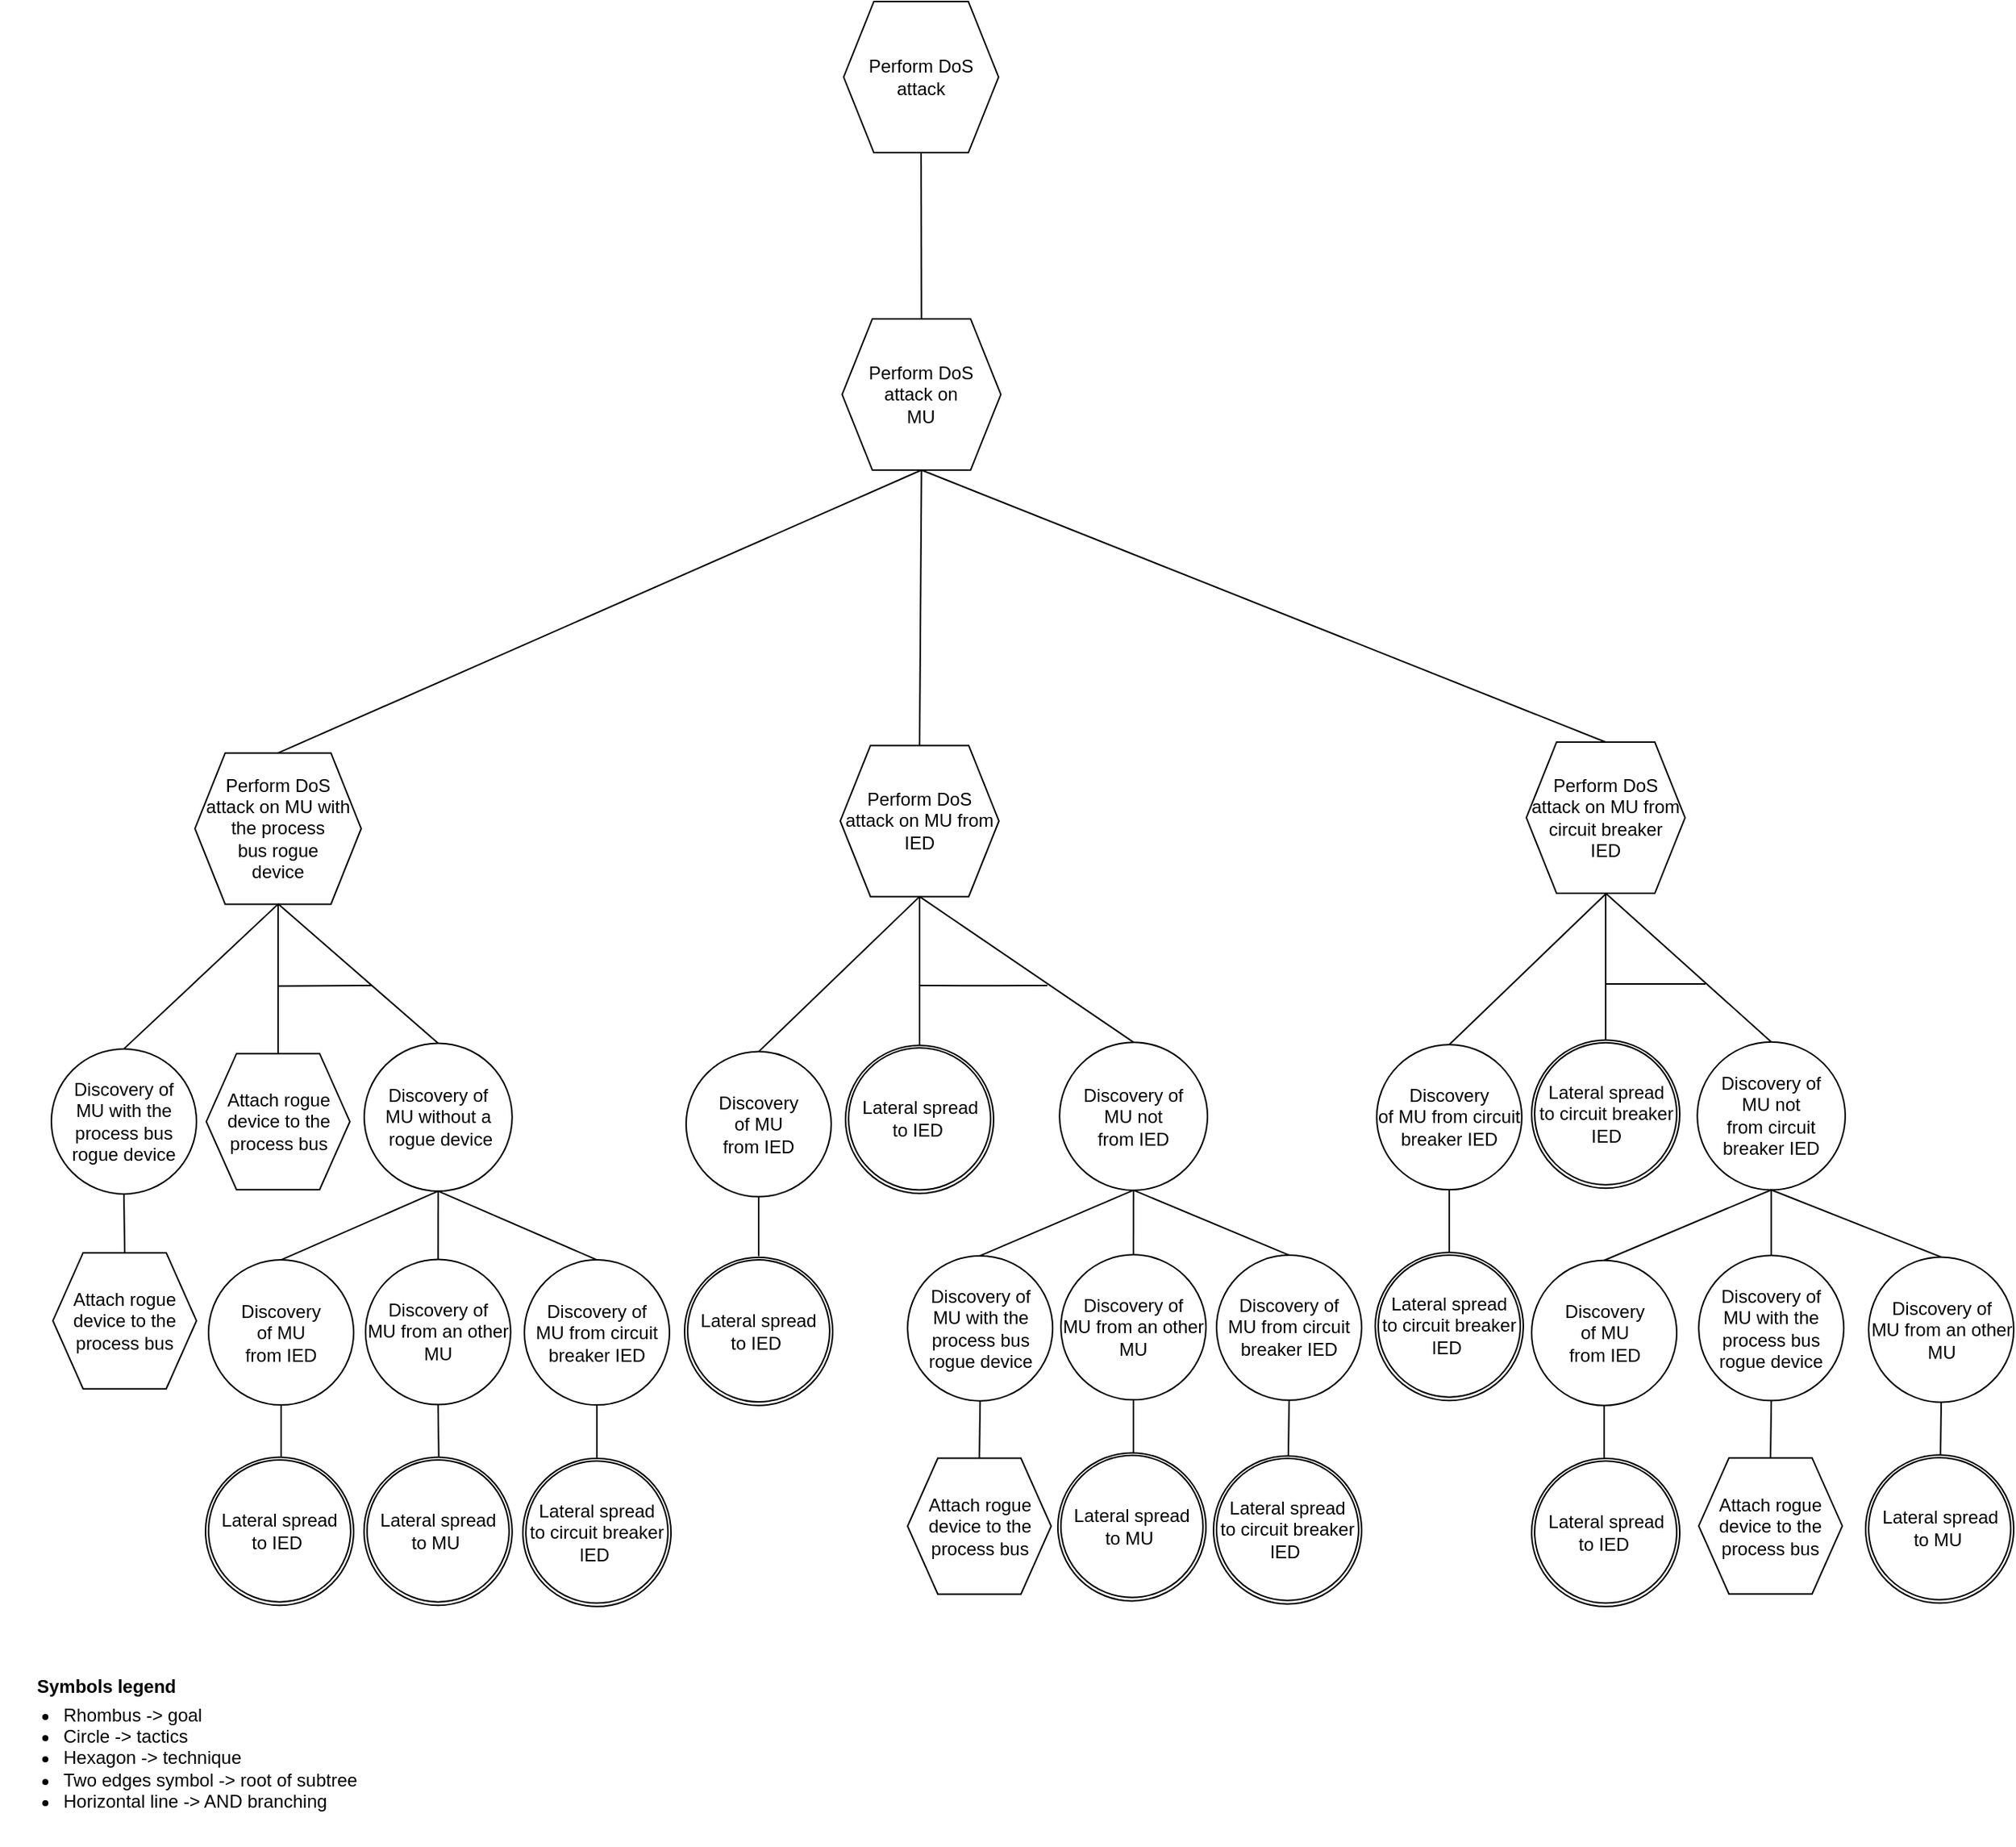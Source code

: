 <mxfile version="16.1.2" type="device"><diagram id="xbHYeiGO_CIbIeRIyyaW" name="Page-1"><mxGraphModel dx="3122" dy="905" grid="1" gridSize="10" guides="1" tooltips="1" connect="1" arrows="1" fold="1" page="1" pageScale="1" pageWidth="850" pageHeight="1100" math="0" shadow="0"><root><mxCell id="0"/><mxCell id="1" parent="0"/><mxCell id="sCToZuNMgWmZPL3xqHvZ-8" value="Perform DoS attack" style="shape=hexagon;perimeter=hexagonPerimeter2;whiteSpace=wrap;html=1;fixedSize=1;" parent="1" vertex="1"><mxGeometry x="-314.75" y="30" width="102.5" height="100" as="geometry"/></mxCell><mxCell id="ygYgMc5aqZ92e0gRyeAC-1" value="&lt;font style=&quot;font-size: 12px&quot;&gt;Symbols legend&lt;/font&gt;" style="text;strokeColor=none;fillColor=none;html=1;fontSize=24;fontStyle=1;verticalAlign=middle;align=center;" parent="1" vertex="1"><mxGeometry x="-853" y="1121.05" width="100" height="40" as="geometry"/></mxCell><mxCell id="ygYgMc5aqZ92e0gRyeAC-2" value="&lt;ul&gt;&lt;li&gt;&lt;span&gt;Rhombus -&amp;gt; goal&lt;/span&gt;&lt;/li&gt;&lt;li&gt;&lt;span&gt;Circle -&amp;gt; tactics&lt;/span&gt;&lt;br&gt;&lt;/li&gt;&lt;li&gt;Hexagon -&amp;gt; technique&lt;/li&gt;&lt;li&gt;Two edges symbol -&amp;gt; root of subtree&lt;/li&gt;&lt;li&gt;Horizontal line -&amp;gt; AND branching&lt;/li&gt;&lt;/ul&gt;" style="text;strokeColor=none;fillColor=none;html=1;whiteSpace=wrap;verticalAlign=middle;overflow=hidden;fontSize=12;" parent="1" vertex="1"><mxGeometry x="-873" y="1134.86" width="256" height="115.14" as="geometry"/></mxCell><mxCell id="p-Lv9eZyb4X6R8hbqvUL-1" value="Perform DoS attack on&lt;br&gt;MU" style="shape=hexagon;perimeter=hexagonPerimeter2;whiteSpace=wrap;html=1;fixedSize=1;" parent="1" vertex="1"><mxGeometry x="-315.75" y="240" width="105" height="100" as="geometry"/></mxCell><mxCell id="p-Lv9eZyb4X6R8hbqvUL-7" value="" style="endArrow=none;html=1;rounded=0;exitX=0.5;exitY=0;exitDx=0;exitDy=0;entryX=0.5;entryY=1;entryDx=0;entryDy=0;" parent="1" source="p-Lv9eZyb4X6R8hbqvUL-1" target="sCToZuNMgWmZPL3xqHvZ-8" edge="1"><mxGeometry width="50" height="50" relative="1" as="geometry"><mxPoint x="-737.75" y="317" as="sourcePoint"/><mxPoint x="-803.75" y="206" as="targetPoint"/></mxGeometry></mxCell><mxCell id="t3ru-S34E1jJ0H-FKmTf-15" value="Perform DoS &lt;br&gt;attack on MU&amp;nbsp;with the process &lt;br&gt;bus rogue &lt;br&gt;device" style="shape=hexagon;perimeter=hexagonPerimeter2;whiteSpace=wrap;html=1;fixedSize=1;" parent="1" vertex="1"><mxGeometry x="-744" y="527.19" width="110" height="100" as="geometry"/></mxCell><mxCell id="t3ru-S34E1jJ0H-FKmTf-19" value="" style="endArrow=none;html=1;rounded=0;entryX=0.5;entryY=1;entryDx=0;entryDy=0;exitX=0.5;exitY=0;exitDx=0;exitDy=0;" parent="1" source="t3ru-S34E1jJ0H-FKmTf-15" target="p-Lv9eZyb4X6R8hbqvUL-1" edge="1"><mxGeometry width="50" height="50" relative="1" as="geometry"><mxPoint x="-849.012" y="348.87" as="sourcePoint"/><mxPoint x="-848.5" y="396.12" as="targetPoint"/></mxGeometry></mxCell><mxCell id="RoVYKLlyTTidvF5OwlH4-60" value="" style="endArrow=none;html=1;rounded=0;exitX=0.5;exitY=0;exitDx=0;exitDy=0;entryX=0.5;entryY=1;entryDx=0;entryDy=0;" parent="1" source="n_RbqLZTC6wVmw3-5w3D-358" target="p-Lv9eZyb4X6R8hbqvUL-1" edge="1"><mxGeometry width="50" height="50" relative="1" as="geometry"><mxPoint x="-368.5" y="373.12" as="sourcePoint"/><mxPoint x="-535" y="330.62" as="targetPoint"/></mxGeometry></mxCell><mxCell id="n_RbqLZTC6wVmw3-5w3D-355" value="" style="endArrow=none;html=1;rounded=0;entryX=0.5;entryY=0;entryDx=0;entryDy=0;exitX=0.5;exitY=1;exitDx=0;exitDy=0;" parent="1" source="n_RbqLZTC6wVmw3-5w3D-358" target="n_RbqLZTC6wVmw3-5w3D-357" edge="1"><mxGeometry width="50" height="50" relative="1" as="geometry"><mxPoint x="-340" y="640.6" as="sourcePoint"/><mxPoint x="-596.75" y="607.1" as="targetPoint"/><Array as="points"/></mxGeometry></mxCell><mxCell id="n_RbqLZTC6wVmw3-5w3D-356" value="" style="endArrow=none;html=1;rounded=0;exitX=0.5;exitY=1;exitDx=0;exitDy=0;entryX=0.5;entryY=0;entryDx=0;entryDy=0;" parent="1" source="n_RbqLZTC6wVmw3-5w3D-357" edge="1"><mxGeometry width="50" height="50" relative="1" as="geometry"><mxPoint x="-471" y="571.77" as="sourcePoint"/><mxPoint x="-371" y="860.18" as="targetPoint"/></mxGeometry></mxCell><mxCell id="n_RbqLZTC6wVmw3-5w3D-357" value="Discovery&lt;br&gt;of MU&lt;br&gt;from IED" style="ellipse;whiteSpace=wrap;html=1;aspect=fixed;" parent="1" vertex="1"><mxGeometry x="-419" y="724.81" width="96" height="96" as="geometry"/></mxCell><mxCell id="n_RbqLZTC6wVmw3-5w3D-358" value="Perform DoS attack on MU from IED" style="shape=hexagon;perimeter=hexagonPerimeter2;whiteSpace=wrap;html=1;fixedSize=1;" parent="1" vertex="1"><mxGeometry x="-317" y="522.2" width="105" height="100" as="geometry"/></mxCell><mxCell id="n_RbqLZTC6wVmw3-5w3D-365" value="" style="endArrow=none;html=1;rounded=0;entryX=0.5;entryY=0;entryDx=0;entryDy=0;exitX=0.5;exitY=1;exitDx=0;exitDy=0;" parent="1" source="n_RbqLZTC6wVmw3-5w3D-358" target="NwzkZoaxAXHZhDajOLDD-3" edge="1"><mxGeometry width="50" height="50" relative="1" as="geometry"><mxPoint x="-281.5" y="622.2" as="sourcePoint"/><mxPoint x="-281.5" y="722.53" as="targetPoint"/></mxGeometry></mxCell><mxCell id="n_RbqLZTC6wVmw3-5w3D-366" value="" style="endArrow=none;html=1;rounded=0;exitX=0.5;exitY=1;exitDx=0;exitDy=0;entryX=0.5;entryY=0;entryDx=0;entryDy=0;" parent="1" source="n_RbqLZTC6wVmw3-5w3D-358" target="n_RbqLZTC6wVmw3-5w3D-371" edge="1"><mxGeometry width="50" height="50" relative="1" as="geometry"><mxPoint x="-281.5" y="622.2" as="sourcePoint"/><mxPoint x="-59.5" y="716.65" as="targetPoint"/></mxGeometry></mxCell><mxCell id="n_RbqLZTC6wVmw3-5w3D-370" value="" style="endArrow=none;html=1;rounded=0;" parent="1" edge="1"><mxGeometry width="50" height="50" relative="1" as="geometry"><mxPoint x="-264" y="681" as="sourcePoint"/><mxPoint x="-180" y="681" as="targetPoint"/><Array as="points"><mxPoint x="-213" y="681.17"/></Array></mxGeometry></mxCell><mxCell id="n_RbqLZTC6wVmw3-5w3D-371" value="Discovery of&lt;br&gt;MU not &lt;br&gt;from IED" style="ellipse;whiteSpace=wrap;html=1;aspect=fixed;" parent="1" vertex="1"><mxGeometry x="-171.88" y="718.59" width="97.88" height="97.88" as="geometry"/></mxCell><mxCell id="n_RbqLZTC6wVmw3-5w3D-373" value="Attach rogue device to the process bus" style="shape=hexagon;perimeter=hexagonPerimeter2;whiteSpace=wrap;html=1;fixedSize=1;" parent="1" vertex="1"><mxGeometry x="-838" y="857.85" width="95" height="90" as="geometry"/></mxCell><mxCell id="n_RbqLZTC6wVmw3-5w3D-374" value="" style="endArrow=none;html=1;rounded=0;entryX=0.5;entryY=0;entryDx=0;entryDy=0;exitX=0.5;exitY=1;exitDx=0;exitDy=0;" parent="1" source="t3ru-S34E1jJ0H-FKmTf-15" target="n_RbqLZTC6wVmw3-5w3D-375" edge="1"><mxGeometry width="50" height="50" relative="1" as="geometry"><mxPoint x="-711.5" y="635.17" as="sourcePoint"/><mxPoint x="-604.63" y="634.32" as="targetPoint"/></mxGeometry></mxCell><mxCell id="n_RbqLZTC6wVmw3-5w3D-375" value="Discovery of MU&amp;nbsp;with the process bus rogue device" style="ellipse;whiteSpace=wrap;html=1;aspect=fixed;" parent="1" vertex="1"><mxGeometry x="-839" y="722.94" width="96" height="96" as="geometry"/></mxCell><mxCell id="n_RbqLZTC6wVmw3-5w3D-376" value="" style="endArrow=none;html=1;rounded=0;entryX=0.5;entryY=0;entryDx=0;entryDy=0;exitX=0.5;exitY=1;exitDx=0;exitDy=0;" parent="1" source="n_RbqLZTC6wVmw3-5w3D-375" target="n_RbqLZTC6wVmw3-5w3D-373" edge="1"><mxGeometry width="50" height="50" relative="1" as="geometry"><mxPoint x="-828.75" y="762.01" as="sourcePoint"/><mxPoint x="-791.25" y="791.01" as="targetPoint"/></mxGeometry></mxCell><mxCell id="n_RbqLZTC6wVmw3-5w3D-377" value="Attach rogue device to the process bus" style="shape=hexagon;perimeter=hexagonPerimeter2;whiteSpace=wrap;html=1;fixedSize=1;" parent="1" vertex="1"><mxGeometry x="-736.5" y="726.07" width="95" height="90" as="geometry"/></mxCell><mxCell id="n_RbqLZTC6wVmw3-5w3D-378" value="" style="endArrow=none;html=1;rounded=0;entryX=0.5;entryY=0;entryDx=0;entryDy=0;" parent="1" source="t3ru-S34E1jJ0H-FKmTf-15" target="n_RbqLZTC6wVmw3-5w3D-377" edge="1"><mxGeometry width="50" height="50" relative="1" as="geometry"><mxPoint x="-711.5" y="635.17" as="sourcePoint"/><mxPoint x="-697.75" y="745.69" as="targetPoint"/></mxGeometry></mxCell><mxCell id="n_RbqLZTC6wVmw3-5w3D-386" value="Discovery of&lt;br&gt;MU without a&lt;br&gt;&amp;nbsp;rogue device" style="ellipse;whiteSpace=wrap;html=1;aspect=fixed;" parent="1" vertex="1"><mxGeometry x="-632" y="719.2" width="97.88" height="97.88" as="geometry"/></mxCell><mxCell id="n_RbqLZTC6wVmw3-5w3D-388" value="" style="endArrow=none;html=1;rounded=0;entryX=0.5;entryY=0;entryDx=0;entryDy=0;" parent="1" target="n_RbqLZTC6wVmw3-5w3D-386" edge="1"><mxGeometry width="50" height="50" relative="1" as="geometry"><mxPoint x="-689" y="627" as="sourcePoint"/><mxPoint x="-533.06" y="838.34" as="targetPoint"/></mxGeometry></mxCell><mxCell id="n_RbqLZTC6wVmw3-5w3D-389" value="" style="endArrow=none;html=1;rounded=0;" parent="1" edge="1"><mxGeometry width="50" height="50" relative="1" as="geometry"><mxPoint x="-689" y="681.38" as="sourcePoint"/><mxPoint x="-627" y="681" as="targetPoint"/></mxGeometry></mxCell><mxCell id="_5xgE_ajlQI05XlSGeUx-1" value="" style="endArrow=none;html=1;rounded=0;exitX=0.5;exitY=0;exitDx=0;exitDy=0;entryX=0.5;entryY=1;entryDx=0;entryDy=0;" parent="1" source="_5xgE_ajlQI05XlSGeUx-2" target="p-Lv9eZyb4X6R8hbqvUL-1" edge="1"><mxGeometry width="50" height="50" relative="1" as="geometry"><mxPoint x="1067.5" y="370.14" as="sourcePoint"/><mxPoint x="110" y="240" as="targetPoint"/></mxGeometry></mxCell><mxCell id="_5xgE_ajlQI05XlSGeUx-2" value="Perform DoS attack on MU&amp;nbsp;from &lt;br&gt;circuit breaker &lt;br&gt;IED" style="shape=hexagon;perimeter=hexagonPerimeter2;whiteSpace=wrap;html=1;fixedSize=1;" parent="1" vertex="1"><mxGeometry x="137" y="520" width="105" height="100" as="geometry"/></mxCell><mxCell id="_5xgE_ajlQI05XlSGeUx-11" value="" style="endArrow=none;html=1;rounded=0;entryX=0.5;entryY=0;entryDx=0;entryDy=0;exitX=0.5;exitY=1;exitDx=0;exitDy=0;" parent="1" target="_5xgE_ajlQI05XlSGeUx-13" edge="1"><mxGeometry width="50" height="50" relative="1" as="geometry"><mxPoint x="190" y="620.0" as="sourcePoint"/><mxPoint x="-252.25" y="564.44" as="targetPoint"/><Array as="points"/></mxGeometry></mxCell><mxCell id="_5xgE_ajlQI05XlSGeUx-12" value="" style="endArrow=none;html=1;rounded=0;exitX=0.5;exitY=1;exitDx=0;exitDy=0;entryX=0.5;entryY=0;entryDx=0;entryDy=0;" parent="1" source="_5xgE_ajlQI05XlSGeUx-13" target="P7sHOSlzQ27y3SSBz2I8-17" edge="1"><mxGeometry width="50" height="50" relative="1" as="geometry"><mxPoint x="-12" y="539.14" as="sourcePoint"/><mxPoint x="47" y="850" as="targetPoint"/></mxGeometry></mxCell><mxCell id="_5xgE_ajlQI05XlSGeUx-13" value="Discovery&lt;br&gt;of MU from&amp;nbsp;circuit breaker IED" style="ellipse;whiteSpace=wrap;html=1;aspect=fixed;" parent="1" vertex="1"><mxGeometry x="38" y="720.14" width="96" height="96" as="geometry"/></mxCell><mxCell id="_5xgE_ajlQI05XlSGeUx-14" value="" style="endArrow=none;html=1;rounded=0;entryX=0.5;entryY=0;entryDx=0;entryDy=0;" parent="1" source="_5xgE_ajlQI05XlSGeUx-2" target="NwzkZoaxAXHZhDajOLDD-4" edge="1"><mxGeometry width="50" height="50" relative="1" as="geometry"><mxPoint x="194" y="630.0" as="sourcePoint"/><mxPoint x="193.5" y="688.64" as="targetPoint"/></mxGeometry></mxCell><mxCell id="_5xgE_ajlQI05XlSGeUx-15" value="" style="endArrow=none;html=1;rounded=0;entryX=0.5;entryY=0;entryDx=0;entryDy=0;exitX=0.5;exitY=1;exitDx=0;exitDy=0;" parent="1" source="_5xgE_ajlQI05XlSGeUx-2" target="_5xgE_ajlQI05XlSGeUx-20" edge="1"><mxGeometry width="50" height="50" relative="1" as="geometry"><mxPoint x="276" y="630" as="sourcePoint"/><mxPoint x="354.5" y="690.42" as="targetPoint"/></mxGeometry></mxCell><mxCell id="_5xgE_ajlQI05XlSGeUx-19" value="" style="endArrow=none;html=1;rounded=0;" parent="1" edge="1"><mxGeometry width="50" height="50" relative="1" as="geometry"><mxPoint x="190" y="680" as="sourcePoint"/><mxPoint x="255.5" y="680" as="targetPoint"/></mxGeometry></mxCell><mxCell id="_5xgE_ajlQI05XlSGeUx-20" value="Discovery of MU&amp;nbsp;not &lt;br&gt;from circuit breaker IED" style="ellipse;whiteSpace=wrap;html=1;aspect=fixed;" parent="1" vertex="1"><mxGeometry x="250.12" y="718.35" width="97.88" height="97.88" as="geometry"/></mxCell><mxCell id="q-_hfNOkdB_0QAVNJAsf-12" value="" style="endArrow=none;html=1;rounded=0;exitX=0.5;exitY=1;exitDx=0;exitDy=0;entryX=0.5;entryY=0;entryDx=0;entryDy=0;" parent="1" source="q-_hfNOkdB_0QAVNJAsf-13" edge="1"><mxGeometry width="50" height="50" relative="1" as="geometry"><mxPoint x="-787" y="706.52" as="sourcePoint"/><mxPoint x="-687" y="994.93" as="targetPoint"/></mxGeometry></mxCell><mxCell id="q-_hfNOkdB_0QAVNJAsf-13" value="Discovery&lt;br&gt;of MU&lt;br&gt;from IED" style="ellipse;whiteSpace=wrap;html=1;aspect=fixed;" parent="1" vertex="1"><mxGeometry x="-735" y="862.56" width="96" height="96" as="geometry"/></mxCell><mxCell id="q-_hfNOkdB_0QAVNJAsf-18" value="" style="endArrow=none;html=1;rounded=0;exitX=0.5;exitY=0;exitDx=0;exitDy=0;entryX=0.5;entryY=1;entryDx=0;entryDy=0;" parent="1" source="q-_hfNOkdB_0QAVNJAsf-13" target="n_RbqLZTC6wVmw3-5w3D-386" edge="1"><mxGeometry width="50" height="50" relative="1" as="geometry"><mxPoint x="-604.5" y="886.02" as="sourcePoint"/><mxPoint x="-608" y="844.99" as="targetPoint"/><Array as="points"/></mxGeometry></mxCell><mxCell id="q-_hfNOkdB_0QAVNJAsf-19" value="Discovery of&lt;br&gt;MU from an other MU" style="ellipse;whiteSpace=wrap;html=1;aspect=fixed;" parent="1" vertex="1"><mxGeometry x="-631.12" y="862.3" width="96" height="96" as="geometry"/></mxCell><mxCell id="q-_hfNOkdB_0QAVNJAsf-20" value="" style="endArrow=none;html=1;rounded=0;entryX=0.5;entryY=0;entryDx=0;entryDy=0;exitX=0.5;exitY=1;exitDx=0;exitDy=0;" parent="1" source="q-_hfNOkdB_0QAVNJAsf-19" edge="1"><mxGeometry width="50" height="50" relative="1" as="geometry"><mxPoint x="-617.99" y="901.37" as="sourcePoint"/><mxPoint x="-582.62" y="996.22" as="targetPoint"/></mxGeometry></mxCell><mxCell id="q-_hfNOkdB_0QAVNJAsf-21" value="" style="endArrow=none;html=1;rounded=0;exitX=0.5;exitY=0;exitDx=0;exitDy=0;entryX=0.5;entryY=1;entryDx=0;entryDy=0;" parent="1" source="q-_hfNOkdB_0QAVNJAsf-19" target="n_RbqLZTC6wVmw3-5w3D-386" edge="1"><mxGeometry width="50" height="50" relative="1" as="geometry"><mxPoint x="-612.62" y="884.43" as="sourcePoint"/><mxPoint x="-584" y="824.99" as="targetPoint"/><Array as="points"/></mxGeometry></mxCell><mxCell id="q-_hfNOkdB_0QAVNJAsf-22" value="Discovery of&lt;br&gt;MU from circuit breaker IED" style="ellipse;whiteSpace=wrap;html=1;aspect=fixed;" parent="1" vertex="1"><mxGeometry x="-526" y="862.56" width="96" height="96" as="geometry"/></mxCell><mxCell id="q-_hfNOkdB_0QAVNJAsf-23" value="" style="endArrow=none;html=1;rounded=0;entryX=0.5;entryY=0;entryDx=0;entryDy=0;exitX=0.5;exitY=1;exitDx=0;exitDy=0;" parent="1" source="q-_hfNOkdB_0QAVNJAsf-22" target="P7sHOSlzQ27y3SSBz2I8-8" edge="1"><mxGeometry width="50" height="50" relative="1" as="geometry"><mxPoint x="-461.0" y="958.56" as="sourcePoint"/><mxPoint x="-461.5" y="996.48" as="targetPoint"/></mxGeometry></mxCell><mxCell id="q-_hfNOkdB_0QAVNJAsf-24" value="" style="endArrow=none;html=1;rounded=0;exitX=0.5;exitY=0;exitDx=0;exitDy=0;entryX=0.5;entryY=1;entryDx=0;entryDy=0;" parent="1" source="q-_hfNOkdB_0QAVNJAsf-22" target="n_RbqLZTC6wVmw3-5w3D-386" edge="1"><mxGeometry width="50" height="50" relative="1" as="geometry"><mxPoint x="-508.5" y="871.89" as="sourcePoint"/><mxPoint x="-508" y="804.99" as="targetPoint"/><Array as="points"/></mxGeometry></mxCell><mxCell id="q-_hfNOkdB_0QAVNJAsf-30" value="Attach rogue device to the process bus" style="shape=hexagon;perimeter=hexagonPerimeter2;whiteSpace=wrap;html=1;fixedSize=1;" parent="1" vertex="1"><mxGeometry x="-272.44" y="993.74" width="95" height="90" as="geometry"/></mxCell><mxCell id="q-_hfNOkdB_0QAVNJAsf-31" value="Discovery of&lt;br&gt;MU with the process bus rogue device" style="ellipse;whiteSpace=wrap;html=1;aspect=fixed;" parent="1" vertex="1"><mxGeometry x="-272.44" y="859.82" width="96" height="96" as="geometry"/></mxCell><mxCell id="q-_hfNOkdB_0QAVNJAsf-32" value="" style="endArrow=none;html=1;rounded=0;entryX=0.5;entryY=0;entryDx=0;entryDy=0;exitX=0.5;exitY=1;exitDx=0;exitDy=0;" parent="1" source="q-_hfNOkdB_0QAVNJAsf-31" target="q-_hfNOkdB_0QAVNJAsf-30" edge="1"><mxGeometry width="50" height="50" relative="1" as="geometry"><mxPoint x="-260.31" y="898.89" as="sourcePoint"/><mxPoint x="-222.81" y="927.89" as="targetPoint"/></mxGeometry></mxCell><mxCell id="q-_hfNOkdB_0QAVNJAsf-33" value="" style="endArrow=none;html=1;rounded=0;exitX=0.5;exitY=0;exitDx=0;exitDy=0;entryX=0.5;entryY=1;entryDx=0;entryDy=0;" parent="1" source="q-_hfNOkdB_0QAVNJAsf-31" target="n_RbqLZTC6wVmw3-5w3D-371" edge="1"><mxGeometry width="50" height="50" relative="1" as="geometry"><mxPoint x="-339.56" y="911.57" as="sourcePoint"/><mxPoint x="-174" y="821.93" as="targetPoint"/><Array as="points"/></mxGeometry></mxCell><mxCell id="q-_hfNOkdB_0QAVNJAsf-35" value="Discovery of&lt;br&gt;MU from an other MU" style="ellipse;whiteSpace=wrap;html=1;aspect=fixed;" parent="1" vertex="1"><mxGeometry x="-171" y="859.16" width="96" height="96" as="geometry"/></mxCell><mxCell id="q-_hfNOkdB_0QAVNJAsf-36" value="" style="endArrow=none;html=1;rounded=0;exitX=0.5;exitY=1;exitDx=0;exitDy=0;entryX=0.5;entryY=0;entryDx=0;entryDy=0;" parent="1" source="q-_hfNOkdB_0QAVNJAsf-35" edge="1"><mxGeometry width="50" height="50" relative="1" as="geometry"><mxPoint x="-157.87" y="898.23" as="sourcePoint"/><mxPoint x="-123" y="991.38" as="targetPoint"/></mxGeometry></mxCell><mxCell id="q-_hfNOkdB_0QAVNJAsf-37" value="" style="endArrow=none;html=1;rounded=0;exitX=0.5;exitY=0;exitDx=0;exitDy=0;entryX=0.5;entryY=1;entryDx=0;entryDy=0;" parent="1" source="q-_hfNOkdB_0QAVNJAsf-35" target="n_RbqLZTC6wVmw3-5w3D-371" edge="1"><mxGeometry width="50" height="50" relative="1" as="geometry"><mxPoint x="-219.56" y="911.57" as="sourcePoint"/><mxPoint x="-190.94" y="842.61" as="targetPoint"/><Array as="points"/></mxGeometry></mxCell><mxCell id="q-_hfNOkdB_0QAVNJAsf-38" value="Discovery of&lt;br&gt;MU from circuit breaker IED" style="ellipse;whiteSpace=wrap;html=1;aspect=fixed;" parent="1" vertex="1"><mxGeometry x="-68" y="859.42" width="96" height="96" as="geometry"/></mxCell><mxCell id="q-_hfNOkdB_0QAVNJAsf-39" value="" style="endArrow=none;html=1;rounded=0;entryX=0.5;entryY=0;entryDx=0;entryDy=0;exitX=0.5;exitY=1;exitDx=0;exitDy=0;" parent="1" source="q-_hfNOkdB_0QAVNJAsf-38" edge="1"><mxGeometry width="50" height="50" relative="1" as="geometry"><mxPoint x="-55.87" y="898.49" as="sourcePoint"/><mxPoint x="-20.5" y="993.34" as="targetPoint"/></mxGeometry></mxCell><mxCell id="q-_hfNOkdB_0QAVNJAsf-40" value="" style="endArrow=none;html=1;rounded=0;exitX=0.5;exitY=0;exitDx=0;exitDy=0;entryX=0.5;entryY=1;entryDx=0;entryDy=0;" parent="1" source="q-_hfNOkdB_0QAVNJAsf-38" target="n_RbqLZTC6wVmw3-5w3D-371" edge="1"><mxGeometry width="50" height="50" relative="1" as="geometry"><mxPoint x="-115.44" y="899.03" as="sourcePoint"/><mxPoint x="-190.94" y="842.61" as="targetPoint"/><Array as="points"/></mxGeometry></mxCell><mxCell id="q-_hfNOkdB_0QAVNJAsf-44" value="" style="endArrow=none;html=1;rounded=0;exitX=0.5;exitY=1;exitDx=0;exitDy=0;entryX=0.5;entryY=0;entryDx=0;entryDy=0;" parent="1" source="q-_hfNOkdB_0QAVNJAsf-45" edge="1"><mxGeometry width="50" height="50" relative="1" as="geometry"><mxPoint x="88.5" y="706.82" as="sourcePoint"/><mxPoint x="188.5" y="995.23" as="targetPoint"/></mxGeometry></mxCell><mxCell id="q-_hfNOkdB_0QAVNJAsf-45" value="Discovery&lt;br&gt;of MU&lt;br&gt;from IED" style="ellipse;whiteSpace=wrap;html=1;aspect=fixed;" parent="1" vertex="1"><mxGeometry x="140.5" y="862.86" width="96" height="96" as="geometry"/></mxCell><mxCell id="q-_hfNOkdB_0QAVNJAsf-46" value="Attach rogue device to the process bus" style="shape=hexagon;perimeter=hexagonPerimeter2;whiteSpace=wrap;html=1;fixedSize=1;" parent="1" vertex="1"><mxGeometry x="251.06" y="993.6" width="95" height="90" as="geometry"/></mxCell><mxCell id="q-_hfNOkdB_0QAVNJAsf-47" value="Discovery of&lt;br&gt;MU with the process bus rogue device" style="ellipse;whiteSpace=wrap;html=1;aspect=fixed;" parent="1" vertex="1"><mxGeometry x="251.06" y="859.68" width="96" height="96" as="geometry"/></mxCell><mxCell id="q-_hfNOkdB_0QAVNJAsf-48" value="" style="endArrow=none;html=1;rounded=0;entryX=0.5;entryY=0;entryDx=0;entryDy=0;exitX=0.5;exitY=1;exitDx=0;exitDy=0;" parent="1" source="q-_hfNOkdB_0QAVNJAsf-47" target="q-_hfNOkdB_0QAVNJAsf-46" edge="1"><mxGeometry width="50" height="50" relative="1" as="geometry"><mxPoint x="263.19" y="898.75" as="sourcePoint"/><mxPoint x="300.69" y="927.75" as="targetPoint"/></mxGeometry></mxCell><mxCell id="q-_hfNOkdB_0QAVNJAsf-49" value="" style="endArrow=none;html=1;rounded=0;exitX=0.5;exitY=0;exitDx=0;exitDy=0;entryX=0.5;entryY=1;entryDx=0;entryDy=0;" parent="1" source="q-_hfNOkdB_0QAVNJAsf-47" target="_5xgE_ajlQI05XlSGeUx-20" edge="1"><mxGeometry width="50" height="50" relative="1" as="geometry"><mxPoint x="205.38" y="885.55" as="sourcePoint"/><mxPoint x="354" y="816.59" as="targetPoint"/><Array as="points"/></mxGeometry></mxCell><mxCell id="q-_hfNOkdB_0QAVNJAsf-50" value="" style="endArrow=none;html=1;rounded=0;exitX=0.5;exitY=0;exitDx=0;exitDy=0;entryX=0.5;entryY=1;entryDx=0;entryDy=0;" parent="1" source="q-_hfNOkdB_0QAVNJAsf-45" target="_5xgE_ajlQI05XlSGeUx-20" edge="1"><mxGeometry width="50" height="50" relative="1" as="geometry"><mxPoint x="325.5" y="887.14" as="sourcePoint"/><mxPoint x="346" y="816.59" as="targetPoint"/><Array as="points"/></mxGeometry></mxCell><mxCell id="q-_hfNOkdB_0QAVNJAsf-51" value="Discovery of&lt;br&gt;MU from an other MU" style="ellipse;whiteSpace=wrap;html=1;aspect=fixed;" parent="1" vertex="1"><mxGeometry x="363.5" y="860.71" width="96" height="96" as="geometry"/></mxCell><mxCell id="q-_hfNOkdB_0QAVNJAsf-52" value="" style="endArrow=none;html=1;rounded=0;entryX=0.5;entryY=0;entryDx=0;entryDy=0;exitX=0.5;exitY=1;exitDx=0;exitDy=0;" parent="1" source="q-_hfNOkdB_0QAVNJAsf-51" edge="1"><mxGeometry width="50" height="50" relative="1" as="geometry"><mxPoint x="375.63" y="899.78" as="sourcePoint"/><mxPoint x="411" y="994.63" as="targetPoint"/></mxGeometry></mxCell><mxCell id="q-_hfNOkdB_0QAVNJAsf-53" value="" style="endArrow=none;html=1;rounded=0;exitX=0.5;exitY=0;exitDx=0;exitDy=0;entryX=0.5;entryY=1;entryDx=0;entryDy=0;" parent="1" source="q-_hfNOkdB_0QAVNJAsf-51" target="_5xgE_ajlQI05XlSGeUx-20" edge="1"><mxGeometry width="50" height="50" relative="1" as="geometry"><mxPoint x="325.38" y="885.55" as="sourcePoint"/><mxPoint x="354" y="816.59" as="targetPoint"/><Array as="points"/></mxGeometry></mxCell><mxCell id="P7sHOSlzQ27y3SSBz2I8-3" value="" style="ellipse;whiteSpace=wrap;html=1;aspect=fixed;" parent="1" vertex="1"><mxGeometry x="-737" y="993.12" width="98" height="98" as="geometry"/></mxCell><mxCell id="P7sHOSlzQ27y3SSBz2I8-4" value="Lateral spread&lt;br&gt;to IED&amp;nbsp;" style="ellipse;whiteSpace=wrap;html=1;aspect=fixed;" parent="1" vertex="1"><mxGeometry x="-735" y="994.82" width="94" height="94" as="geometry"/></mxCell><mxCell id="P7sHOSlzQ27y3SSBz2I8-5" value="" style="ellipse;whiteSpace=wrap;html=1;aspect=fixed;" parent="1" vertex="1"><mxGeometry x="-632.12" y="993.12" width="98" height="98" as="geometry"/></mxCell><mxCell id="P7sHOSlzQ27y3SSBz2I8-6" value="Lateral spread&lt;br&gt;to MU&amp;nbsp;" style="ellipse;whiteSpace=wrap;html=1;aspect=fixed;" parent="1" vertex="1"><mxGeometry x="-630.12" y="994.82" width="94" height="94" as="geometry"/></mxCell><mxCell id="P7sHOSlzQ27y3SSBz2I8-7" value="" style="ellipse;whiteSpace=wrap;html=1;aspect=fixed;" parent="1" vertex="1"><mxGeometry x="-527" y="993.93" width="98" height="98" as="geometry"/></mxCell><mxCell id="P7sHOSlzQ27y3SSBz2I8-8" value="Lateral spread&lt;br&gt;to circuit breaker IED&amp;nbsp;" style="ellipse;whiteSpace=wrap;html=1;aspect=fixed;" parent="1" vertex="1"><mxGeometry x="-525" y="995.63" width="94" height="94" as="geometry"/></mxCell><mxCell id="P7sHOSlzQ27y3SSBz2I8-9" value="" style="ellipse;whiteSpace=wrap;html=1;aspect=fixed;" parent="1" vertex="1"><mxGeometry x="-420" y="860.86" width="98" height="98" as="geometry"/></mxCell><mxCell id="P7sHOSlzQ27y3SSBz2I8-10" value="Lateral spread&lt;br&gt;to IED&amp;nbsp;" style="ellipse;whiteSpace=wrap;html=1;aspect=fixed;" parent="1" vertex="1"><mxGeometry x="-418" y="862.56" width="94" height="94" as="geometry"/></mxCell><mxCell id="P7sHOSlzQ27y3SSBz2I8-12" value="" style="ellipse;whiteSpace=wrap;html=1;aspect=fixed;" parent="1" vertex="1"><mxGeometry x="-173" y="990.19" width="98" height="98" as="geometry"/></mxCell><mxCell id="P7sHOSlzQ27y3SSBz2I8-13" value="Lateral spread&lt;br&gt;to MU&amp;nbsp;" style="ellipse;whiteSpace=wrap;html=1;aspect=fixed;" parent="1" vertex="1"><mxGeometry x="-171" y="991.89" width="94" height="94" as="geometry"/></mxCell><mxCell id="P7sHOSlzQ27y3SSBz2I8-14" value="" style="ellipse;whiteSpace=wrap;html=1;aspect=fixed;" parent="1" vertex="1"><mxGeometry x="-70" y="992.19" width="98" height="98" as="geometry"/></mxCell><mxCell id="P7sHOSlzQ27y3SSBz2I8-15" value="Lateral spread&lt;br&gt;to circuit breaker IED&amp;nbsp;" style="ellipse;whiteSpace=wrap;html=1;aspect=fixed;" parent="1" vertex="1"><mxGeometry x="-68" y="993.89" width="94" height="94" as="geometry"/></mxCell><mxCell id="P7sHOSlzQ27y3SSBz2I8-16" value="" style="ellipse;whiteSpace=wrap;html=1;aspect=fixed;" parent="1" vertex="1"><mxGeometry x="37" y="857.62" width="98" height="98" as="geometry"/></mxCell><mxCell id="P7sHOSlzQ27y3SSBz2I8-17" value="Lateral spread&lt;br&gt;to circuit breaker IED&amp;nbsp;" style="ellipse;whiteSpace=wrap;html=1;aspect=fixed;" parent="1" vertex="1"><mxGeometry x="39" y="859.32" width="94" height="94" as="geometry"/></mxCell><mxCell id="P7sHOSlzQ27y3SSBz2I8-18" value="" style="ellipse;whiteSpace=wrap;html=1;aspect=fixed;" parent="1" vertex="1"><mxGeometry x="140.5" y="993.93" width="98" height="98" as="geometry"/></mxCell><mxCell id="P7sHOSlzQ27y3SSBz2I8-19" value="Lateral spread&lt;br&gt;to IED&amp;nbsp;" style="ellipse;whiteSpace=wrap;html=1;aspect=fixed;" parent="1" vertex="1"><mxGeometry x="142.5" y="995.63" width="94" height="94" as="geometry"/></mxCell><mxCell id="P7sHOSlzQ27y3SSBz2I8-21" value="" style="ellipse;whiteSpace=wrap;html=1;aspect=fixed;" parent="1" vertex="1"><mxGeometry x="361.5" y="991.63" width="98" height="98" as="geometry"/></mxCell><mxCell id="P7sHOSlzQ27y3SSBz2I8-22" value="Lateral spread&lt;br&gt;to MU&amp;nbsp;" style="ellipse;whiteSpace=wrap;html=1;aspect=fixed;" parent="1" vertex="1"><mxGeometry x="363.5" y="993.33" width="94" height="94" as="geometry"/></mxCell><mxCell id="NwzkZoaxAXHZhDajOLDD-2" value="" style="ellipse;whiteSpace=wrap;html=1;aspect=fixed;" parent="1" vertex="1"><mxGeometry x="-313.5" y="720.59" width="98" height="98" as="geometry"/></mxCell><mxCell id="NwzkZoaxAXHZhDajOLDD-3" value="Lateral spread&lt;br&gt;to IED&amp;nbsp;" style="ellipse;whiteSpace=wrap;html=1;aspect=fixed;" parent="1" vertex="1"><mxGeometry x="-311.5" y="722.29" width="94" height="94" as="geometry"/></mxCell><mxCell id="NwzkZoaxAXHZhDajOLDD-4" value="" style="ellipse;whiteSpace=wrap;html=1;aspect=fixed;" parent="1" vertex="1"><mxGeometry x="140.5" y="717.14" width="98" height="98" as="geometry"/></mxCell><mxCell id="NwzkZoaxAXHZhDajOLDD-5" value="Lateral spread&lt;br&gt;to circuit breaker IED" style="ellipse;whiteSpace=wrap;html=1;aspect=fixed;" parent="1" vertex="1"><mxGeometry x="142.5" y="718.84" width="94" height="94" as="geometry"/></mxCell></root></mxGraphModel></diagram></mxfile>